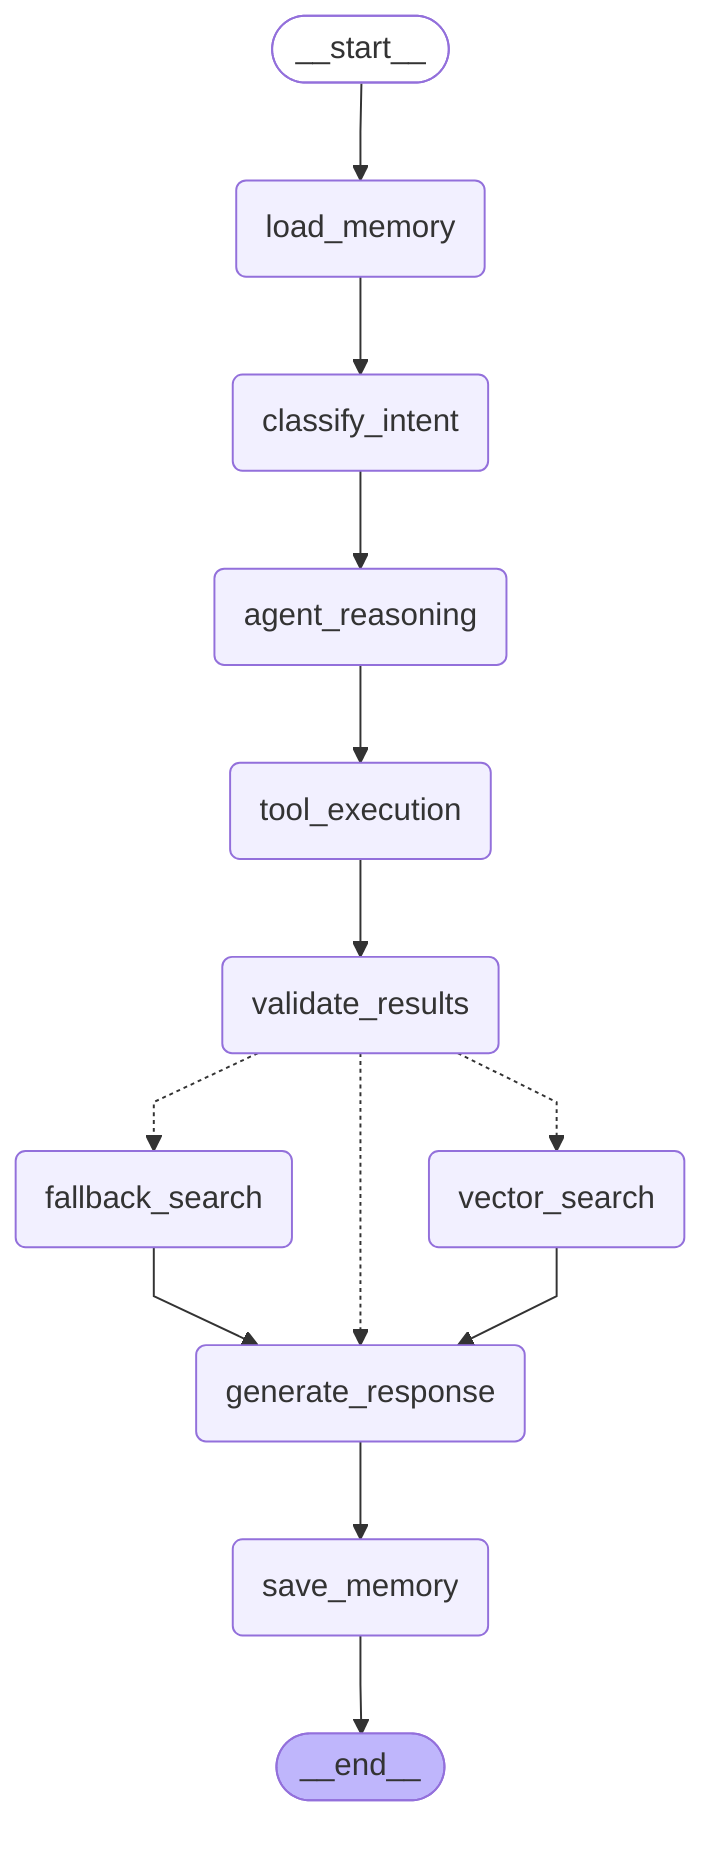 ---
config:
  flowchart:
    curve: linear
---
graph TD;
	__start__([<p>__start__</p>]):::first
	load_memory(load_memory)
	classify_intent(classify_intent)
	agent_reasoning(agent_reasoning)
	tool_execution(tool_execution)
	validate_results(validate_results)
	vector_search(vector_search)
	fallback_search(fallback_search)
	generate_response(generate_response)
	save_memory(save_memory)
	__end__([<p>__end__</p>]):::last
	__start__ --> load_memory;
	agent_reasoning --> tool_execution;
	classify_intent --> agent_reasoning;
	fallback_search --> generate_response;
	generate_response --> save_memory;
	load_memory --> classify_intent;
	tool_execution --> validate_results;
	validate_results -.-> fallback_search;
	validate_results -.-> generate_response;
	validate_results -.-> vector_search;
	vector_search --> generate_response;
	save_memory --> __end__;
	classDef default fill:#f2f0ff,line-height:1.2
	classDef first fill-opacity:0
	classDef last fill:#bfb6fc